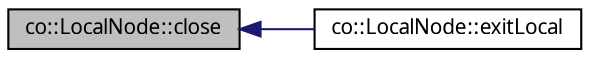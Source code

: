 digraph "co::LocalNode::close"
{
  edge [fontname="Sans",fontsize="10",labelfontname="Sans",labelfontsize="10"];
  node [fontname="Sans",fontsize="10",shape=record];
  rankdir="LR";
  Node1 [label="co::LocalNode::close",height=0.2,width=0.4,color="black", fillcolor="grey75", style="filled" fontcolor="black"];
  Node1 -> Node2 [dir="back",color="midnightblue",fontsize="10",style="solid",fontname="Sans"];
  Node2 [label="co::LocalNode::exitLocal",height=0.2,width=0.4,color="black", fillcolor="white", style="filled",URL="$classco_1_1LocalNode.html#affc726d4898efc6a9bd38cb17379cd3f",tooltip="Close a listening node. "];
}
